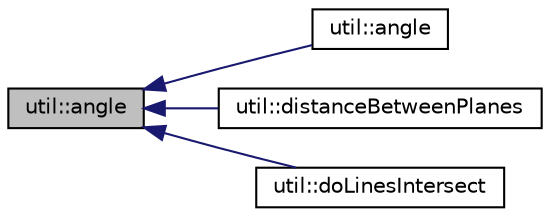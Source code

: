 digraph "util::angle"
{
  edge [fontname="Helvetica",fontsize="10",labelfontname="Helvetica",labelfontsize="10"];
  node [fontname="Helvetica",fontsize="10",shape=record];
  rankdir="LR";
  Node2 [label="util::angle",height=0.2,width=0.4,color="black", fillcolor="grey75", style="filled", fontcolor="black"];
  Node2 -> Node3 [dir="back",color="midnightblue",fontsize="10",style="solid",fontname="Helvetica"];
  Node3 [label="util::angle",height=0.2,width=0.4,color="black", fillcolor="white", style="filled",URL="$namespaceutil.html#a61e14a30b244c6b3764234fd024a35c8",tooltip="Computes angle between two vectors. "];
  Node2 -> Node4 [dir="back",color="midnightblue",fontsize="10",style="solid",fontname="Helvetica"];
  Node4 [label="util::distanceBetweenPlanes",height=0.2,width=0.4,color="black", fillcolor="white", style="filled",URL="$namespaceutil.html#a40d4628247bdf3fdd57b068d4a322c95",tooltip="Compute distance between planes. "];
  Node2 -> Node5 [dir="back",color="midnightblue",fontsize="10",style="solid",fontname="Helvetica"];
  Node5 [label="util::doLinesIntersect",height=0.2,width=0.4,color="black", fillcolor="white", style="filled",URL="$namespaceutil.html#a250e0cd1a3e9c62d9ebad16c69e63635",tooltip="Do lines intersect. "];
}
